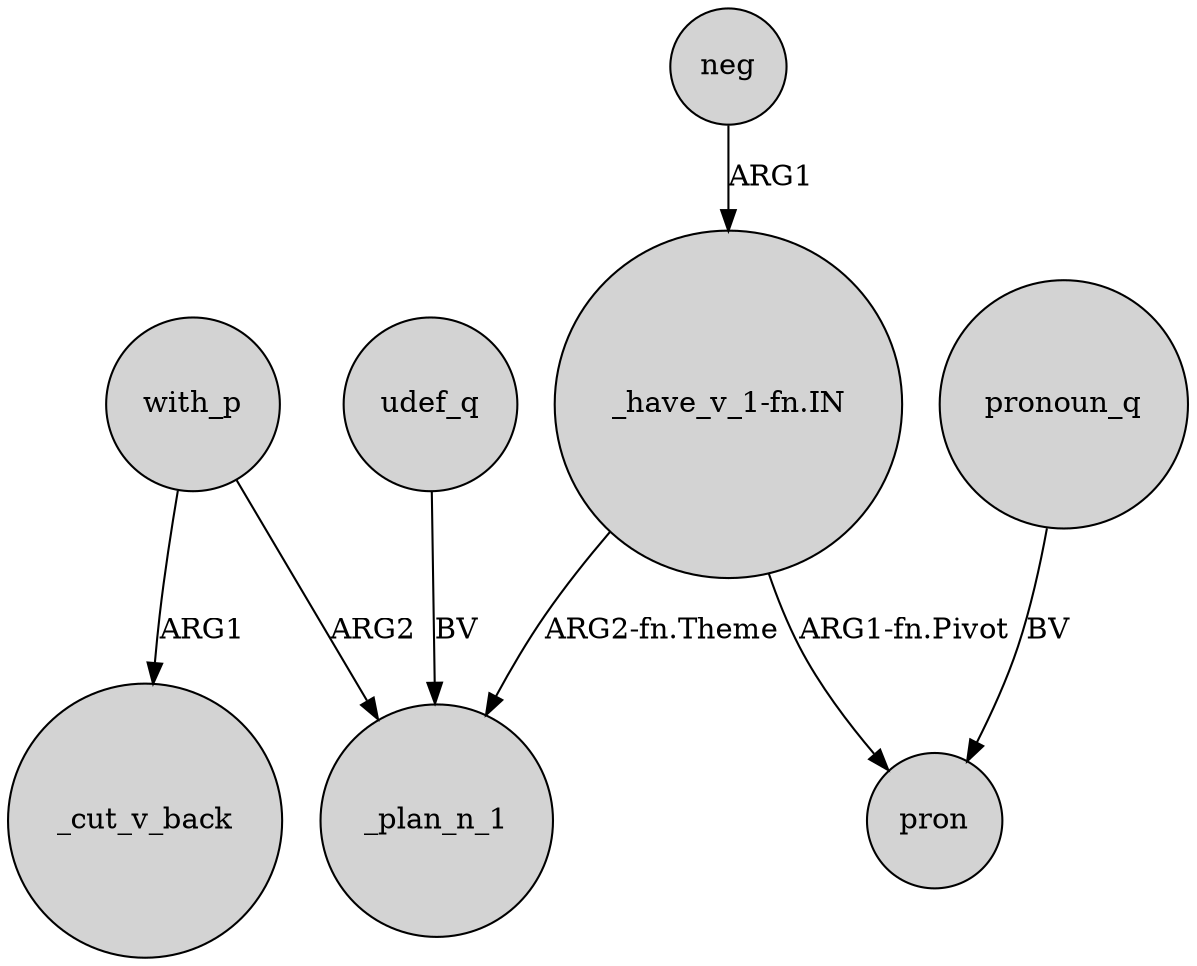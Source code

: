 digraph {
	node [shape=circle style=filled]
	"_have_v_1-fn.IN" -> _plan_n_1 [label="ARG2-fn.Theme"]
	udef_q -> _plan_n_1 [label=BV]
	with_p -> _plan_n_1 [label=ARG2]
	"_have_v_1-fn.IN" -> pron [label="ARG1-fn.Pivot"]
	neg -> "_have_v_1-fn.IN" [label=ARG1]
	with_p -> _cut_v_back [label=ARG1]
	pronoun_q -> pron [label=BV]
}
